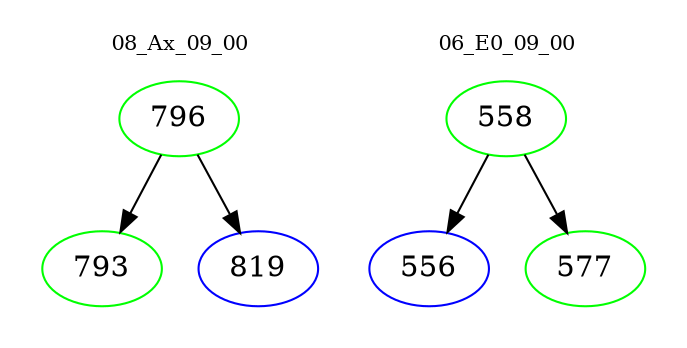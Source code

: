 digraph{
subgraph cluster_0 {
color = white
label = "08_Ax_09_00";
fontsize=10;
T0_796 [label="796", color="green"]
T0_796 -> T0_793 [color="black"]
T0_793 [label="793", color="green"]
T0_796 -> T0_819 [color="black"]
T0_819 [label="819", color="blue"]
}
subgraph cluster_1 {
color = white
label = "06_E0_09_00";
fontsize=10;
T1_558 [label="558", color="green"]
T1_558 -> T1_556 [color="black"]
T1_556 [label="556", color="blue"]
T1_558 -> T1_577 [color="black"]
T1_577 [label="577", color="green"]
}
}
